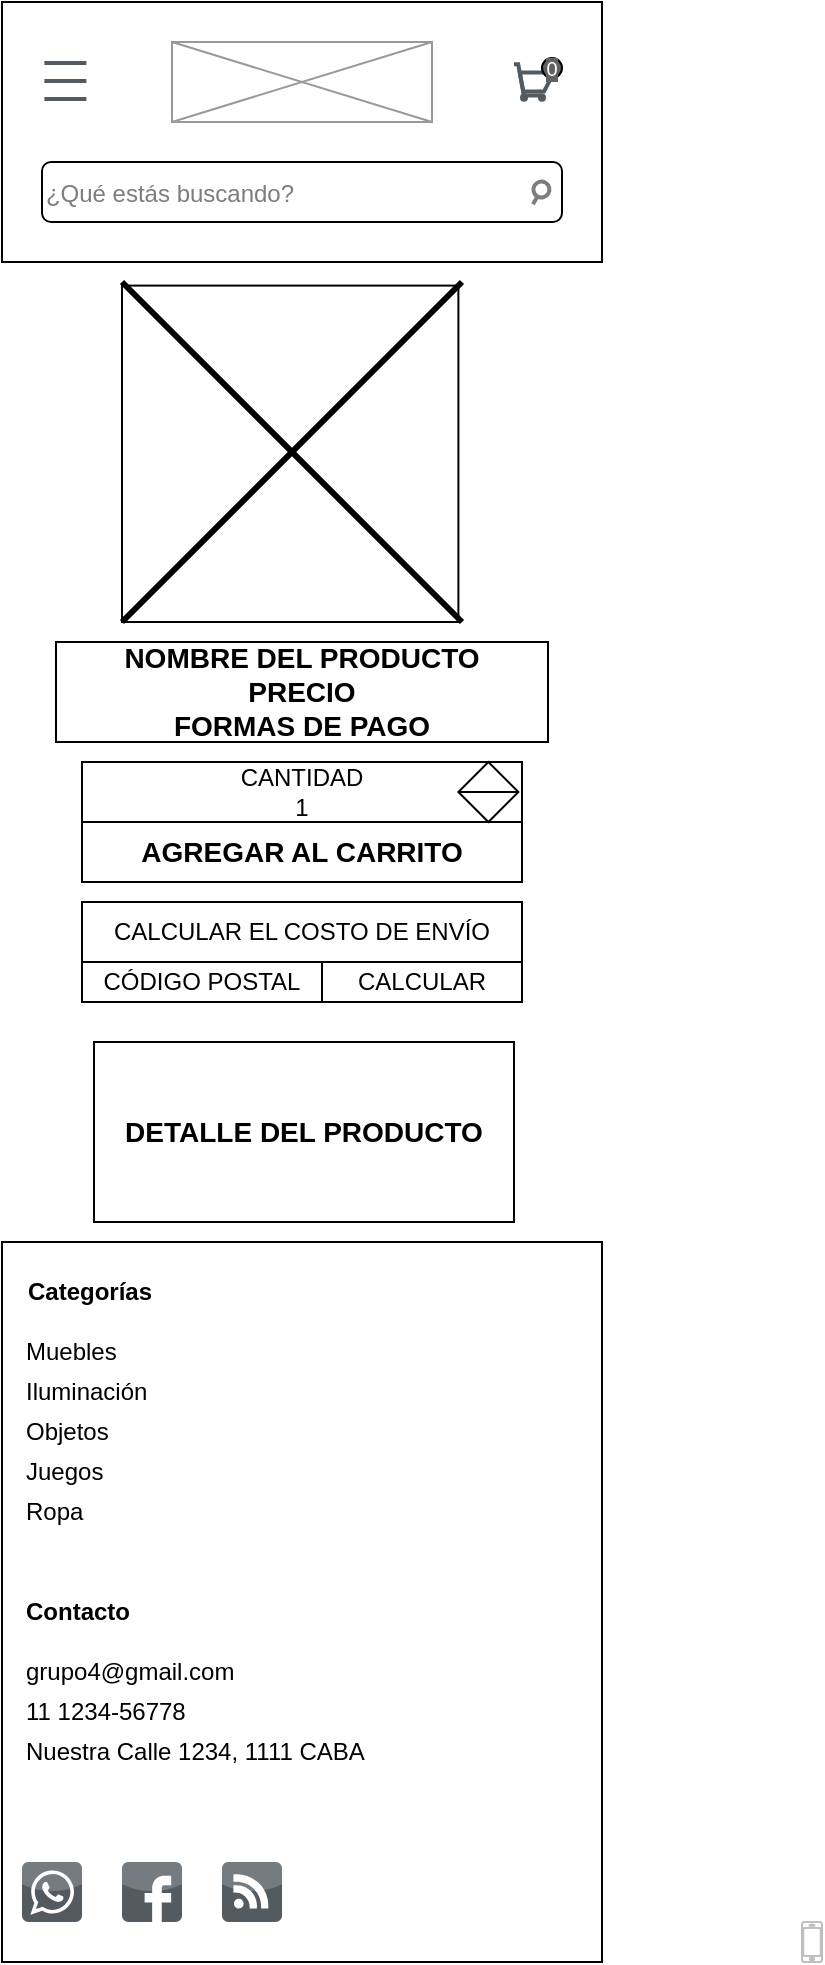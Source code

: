 <mxfile version="20.0.1" type="github"><diagram id="uW7u7Zsx8n6kEOl5035_" name="Page-1"><mxGraphModel dx="1108" dy="425" grid="1" gridSize="10" guides="1" tooltips="1" connect="1" arrows="1" fold="1" page="1" pageScale="1" pageWidth="300" pageHeight="570" math="0" shadow="0"><root><mxCell id="0"/><mxCell id="1" parent="0"/><mxCell id="MBPSToM_jYrUbF7GJNlZ-1" value="" style="rounded=0;whiteSpace=wrap;html=1;" parent="1" vertex="1"><mxGeometry width="300" height="130" as="geometry"/></mxCell><mxCell id="MBPSToM_jYrUbF7GJNlZ-3" value="" style="verticalLabelPosition=bottom;shadow=0;dashed=0;align=center;html=1;verticalAlign=top;strokeWidth=1;shape=mxgraph.mockup.graphics.simpleIcon;strokeColor=#999999;" parent="1" vertex="1"><mxGeometry x="85" y="20" width="130" height="40" as="geometry"/></mxCell><mxCell id="MBPSToM_jYrUbF7GJNlZ-5" value="" style="rounded=1;whiteSpace=wrap;html=1;" parent="1" vertex="1"><mxGeometry x="20" y="80" width="260" height="30" as="geometry"/></mxCell><mxCell id="MBPSToM_jYrUbF7GJNlZ-6" value="&lt;font color=&quot;#7d7d7d&quot;&gt;¿Qué estás buscando?&lt;/font&gt;" style="text;html=1;strokeColor=none;fillColor=none;align=center;verticalAlign=left;whiteSpace=wrap;rounded=0;fontFamily=Helvetica;" parent="1" vertex="1"><mxGeometry x="19" y="75" width="130" height="28" as="geometry"/></mxCell><mxCell id="MBPSToM_jYrUbF7GJNlZ-7" value="" style="html=1;verticalLabelPosition=bottom;align=center;labelBackgroundColor=#ffffff;verticalAlign=top;strokeWidth=2;strokeColor=#535b61;shadow=0;dashed=0;shape=mxgraph.ios7.icons.shopping_cart;fontFamily=Helvetica;" parent="1" vertex="1"><mxGeometry x="256" y="31.13" width="20" height="17.75" as="geometry"/></mxCell><mxCell id="6P5FC4eKNZ7RSgbgbHv8-1" value="" style="html=1;verticalLabelPosition=bottom;align=center;labelBackgroundColor=#ffffff;verticalAlign=top;strokeWidth=2;strokeColor=#7d7d7d;shadow=0;dashed=0;shape=mxgraph.ios7.icons.looking_glass;rotation=75;" parent="1" vertex="1"><mxGeometry x="264" y="90" width="10" height="10" as="geometry"/></mxCell><mxCell id="6P5FC4eKNZ7RSgbgbHv8-9" value="" style="html=1;verticalLabelPosition=bottom;labelBackgroundColor=#ffffff;verticalAlign=top;shadow=0;dashed=0;strokeWidth=1;shape=mxgraph.ios7.misc.iphone;strokeColor=#c0c0c0;" parent="1" vertex="1"><mxGeometry x="400" y="960" width="10" height="20" as="geometry"/></mxCell><mxCell id="-yO5WLFtr57jbO82jEAk-1" value="" style="html=1;verticalLabelPosition=bottom;align=center;labelBackgroundColor=#ffffff;verticalAlign=top;strokeWidth=2;strokeColor=#535b61;shadow=0;dashed=0;shape=mxgraph.ios7.icons.most_viewed;pointerEvents=1" parent="1" vertex="1"><mxGeometry x="14" y="28.13" width="28.2" height="22.8" as="geometry"/></mxCell><mxCell id="jUTb1GRI9qV8tEeuiomq-5" value="" style="group" parent="1" vertex="1" connectable="0"><mxGeometry y="620" width="300" height="360" as="geometry"/></mxCell><mxCell id="c_yE67asiVKya4BYkcYL-7" value="" style="rounded=0;whiteSpace=wrap;html=1;container=1;" parent="jUTb1GRI9qV8tEeuiomq-5" vertex="1"><mxGeometry width="300" height="360" as="geometry"/></mxCell><mxCell id="c_yE67asiVKya4BYkcYL-9" value="" style="dashed=0;outlineConnect=0;html=1;align=center;labelPosition=center;verticalLabelPosition=bottom;verticalAlign=top;shape=mxgraph.webicons.whatsapp;fillColor=#535b61" parent="jUTb1GRI9qV8tEeuiomq-5" vertex="1"><mxGeometry x="10" y="310" width="30" height="30" as="geometry"/></mxCell><mxCell id="c_yE67asiVKya4BYkcYL-10" value="" style="dashed=0;outlineConnect=0;html=1;align=center;labelPosition=center;verticalLabelPosition=bottom;verticalAlign=top;shape=mxgraph.webicons.feed;fillColor=#535b61" parent="jUTb1GRI9qV8tEeuiomq-5" vertex="1"><mxGeometry x="110" y="310" width="30" height="30" as="geometry"/></mxCell><mxCell id="c_yE67asiVKya4BYkcYL-11" value="" style="dashed=0;outlineConnect=0;html=1;align=center;labelPosition=center;verticalLabelPosition=bottom;verticalAlign=top;shape=mxgraph.webicons.facebook;fillColor=#535b61" parent="jUTb1GRI9qV8tEeuiomq-5" vertex="1"><mxGeometry x="60" y="310" width="30" height="30" as="geometry"/></mxCell><mxCell id="c_yE67asiVKya4BYkcYL-15" value="Juegos" style="text;html=1;strokeColor=none;fillColor=none;align=left;verticalAlign=middle;whiteSpace=wrap;rounded=0;" parent="jUTb1GRI9qV8tEeuiomq-5" vertex="1"><mxGeometry x="10" y="110" width="130" height="10" as="geometry"/></mxCell><mxCell id="c_yE67asiVKya4BYkcYL-16" value="Iluminación" style="text;html=1;strokeColor=none;fillColor=none;align=left;verticalAlign=middle;whiteSpace=wrap;rounded=0;" parent="jUTb1GRI9qV8tEeuiomq-5" vertex="1"><mxGeometry x="10" y="70" width="130" height="10" as="geometry"/></mxCell><mxCell id="c_yE67asiVKya4BYkcYL-17" value="Objetos" style="text;html=1;strokeColor=none;fillColor=none;align=left;verticalAlign=middle;whiteSpace=wrap;rounded=0;" parent="jUTb1GRI9qV8tEeuiomq-5" vertex="1"><mxGeometry x="10" y="90" width="130" height="10" as="geometry"/></mxCell><mxCell id="c_yE67asiVKya4BYkcYL-18" value="Ropa" style="text;html=1;strokeColor=none;fillColor=none;align=left;verticalAlign=middle;whiteSpace=wrap;rounded=0;" parent="jUTb1GRI9qV8tEeuiomq-5" vertex="1"><mxGeometry x="10" y="130" width="130" height="10" as="geometry"/></mxCell><mxCell id="c_yE67asiVKya4BYkcYL-20" value="&lt;b&gt;Contacto&lt;/b&gt;" style="text;html=1;strokeColor=none;fillColor=none;align=left;verticalAlign=middle;whiteSpace=wrap;rounded=0;" parent="jUTb1GRI9qV8tEeuiomq-5" vertex="1"><mxGeometry x="10" y="170" width="120" height="30" as="geometry"/></mxCell><mxCell id="c_yE67asiVKya4BYkcYL-22" value="Nuestra Calle 1234, 1111 CABA" style="text;html=1;strokeColor=none;fillColor=none;align=left;verticalAlign=middle;whiteSpace=wrap;rounded=0;" parent="jUTb1GRI9qV8tEeuiomq-5" vertex="1"><mxGeometry x="10" y="250" width="199" height="10" as="geometry"/></mxCell><mxCell id="c_yE67asiVKya4BYkcYL-23" value="grupo4@gmail.com" style="text;html=1;strokeColor=none;fillColor=none;align=left;verticalAlign=middle;whiteSpace=wrap;rounded=0;" parent="jUTb1GRI9qV8tEeuiomq-5" vertex="1"><mxGeometry x="10" y="210" width="130" height="10" as="geometry"/></mxCell><mxCell id="c_yE67asiVKya4BYkcYL-24" value="11 1234-56778" style="text;html=1;strokeColor=none;fillColor=none;align=left;verticalAlign=middle;whiteSpace=wrap;rounded=0;" parent="jUTb1GRI9qV8tEeuiomq-5" vertex="1"><mxGeometry x="10" y="230" width="130" height="10" as="geometry"/></mxCell><mxCell id="-yO5WLFtr57jbO82jEAk-3" value="&lt;b&gt;Categorías&lt;/b&gt;" style="text;html=1;strokeColor=none;fillColor=none;align=left;verticalAlign=middle;whiteSpace=wrap;rounded=0;" parent="jUTb1GRI9qV8tEeuiomq-5" vertex="1"><mxGeometry x="11" y="10" width="120" height="30" as="geometry"/></mxCell><mxCell id="-yO5WLFtr57jbO82jEAk-4" value="Muebles" style="text;html=1;strokeColor=none;fillColor=none;align=left;verticalAlign=middle;whiteSpace=wrap;rounded=0;" parent="jUTb1GRI9qV8tEeuiomq-5" vertex="1"><mxGeometry x="10" y="50" width="130" height="10" as="geometry"/></mxCell><mxCell id="jUTb1GRI9qV8tEeuiomq-12" value="0" style="ellipse;whiteSpace=wrap;html=1;aspect=fixed;labelBackgroundColor=#616161;fontSize=10;fontColor=#FFFFFF;fillColor=#616161;align=center;" parent="1" vertex="1"><mxGeometry x="270" y="28" width="10" height="10" as="geometry"/></mxCell><mxCell id="hmgDsKEPSX7qUKqPw6Lv-1" value="" style="whiteSpace=wrap;html=1;aspect=fixed;" vertex="1" parent="1"><mxGeometry x="60" y="141.8" width="168.2" height="168.2" as="geometry"/></mxCell><mxCell id="hmgDsKEPSX7qUKqPw6Lv-2" value="&lt;b&gt;&lt;font style=&quot;font-size: 14px;&quot;&gt;NOMBRE DEL PRODUCTO&lt;br&gt;PRECIO&lt;br&gt;FORMAS DE PAGO&lt;/font&gt;&lt;/b&gt;" style="rounded=0;whiteSpace=wrap;html=1;" vertex="1" parent="1"><mxGeometry x="27" y="320" width="246" height="50" as="geometry"/></mxCell><mxCell id="hmgDsKEPSX7qUKqPw6Lv-3" value="CANTIDAD&lt;br&gt;1" style="rounded=0;whiteSpace=wrap;html=1;" vertex="1" parent="1"><mxGeometry x="40" y="380" width="220" height="30" as="geometry"/></mxCell><mxCell id="hmgDsKEPSX7qUKqPw6Lv-4" value="&lt;font style=&quot;font-size: 14px;&quot;&gt;&lt;b&gt;AGREGAR AL CARRITO&lt;/b&gt;&lt;/font&gt;" style="rounded=0;whiteSpace=wrap;html=1;" vertex="1" parent="1"><mxGeometry x="40" y="410" width="220" height="30" as="geometry"/></mxCell><mxCell id="hmgDsKEPSX7qUKqPw6Lv-5" value="CALCULAR EL COSTO DE ENVÍO" style="rounded=0;whiteSpace=wrap;html=1;" vertex="1" parent="1"><mxGeometry x="40" y="450" width="220" height="30" as="geometry"/></mxCell><mxCell id="hmgDsKEPSX7qUKqPw6Lv-6" value="CÓDIGO POSTAL" style="rounded=0;whiteSpace=wrap;html=1;" vertex="1" parent="1"><mxGeometry x="40" y="480" width="120" height="20" as="geometry"/></mxCell><mxCell id="hmgDsKEPSX7qUKqPw6Lv-7" value="&lt;span style=&quot;color: rgba(0, 0, 0, 0); font-family: monospace; font-size: 0px; text-align: start;&quot;&gt;%3CmxGraphModel%3E%3Croot%3E%3CmxCell%20id%3D%220%22%2F%3E%3CmxCell%20id%3D%221%22%20parent%3D%220%22%2F%3E%3CmxCell%20id%3D%222%22%20value%3D%22CALCULAR%22%20style%3D%22rounded%3D0%3BwhiteSpace%3Dwrap%3Bhtml%3D1%3B%22%20vertex%3D%221%22%20parent%3D%221%22%3E%3CmxGeometry%20x%3D%22900%22%20y%3D%22320%22%20width%3D%22100%22%20height%3D%2220%22%20as%3D%22geometry%22%2F%3E%3C%2FmxCell%3E%3C%2Froot%3E%3C%2FmxGraphModel%3E&lt;/span&gt;" style="text;html=1;align=center;verticalAlign=middle;resizable=0;points=[];autosize=1;strokeColor=none;fillColor=none;" vertex="1" parent="1"><mxGeometry x="260" y="510" width="20" height="20" as="geometry"/></mxCell><mxCell id="hmgDsKEPSX7qUKqPw6Lv-8" value="CALCULAR" style="rounded=0;whiteSpace=wrap;html=1;" vertex="1" parent="1"><mxGeometry x="160" y="480" width="100" height="20" as="geometry"/></mxCell><mxCell id="hmgDsKEPSX7qUKqPw6Lv-9" value="&lt;b&gt;&lt;font style=&quot;font-size: 14px;&quot;&gt;DETALLE DEL PRODUCTO&lt;/font&gt;&lt;/b&gt;" style="rounded=0;whiteSpace=wrap;html=1;" vertex="1" parent="1"><mxGeometry x="46" y="520" width="210" height="90" as="geometry"/></mxCell><mxCell id="hmgDsKEPSX7qUKqPw6Lv-10" value="" style="shape=umlDestroy;whiteSpace=wrap;html=1;strokeWidth=3;" vertex="1" parent="1"><mxGeometry x="60" y="140" width="170" height="170" as="geometry"/></mxCell><mxCell id="hmgDsKEPSX7qUKqPw6Lv-11" value="" style="shape=sortShape;perimeter=rhombusPerimeter;whiteSpace=wrap;html=1;" vertex="1" parent="1"><mxGeometry x="228.2" y="380" width="30" height="30" as="geometry"/></mxCell></root></mxGraphModel></diagram></mxfile>